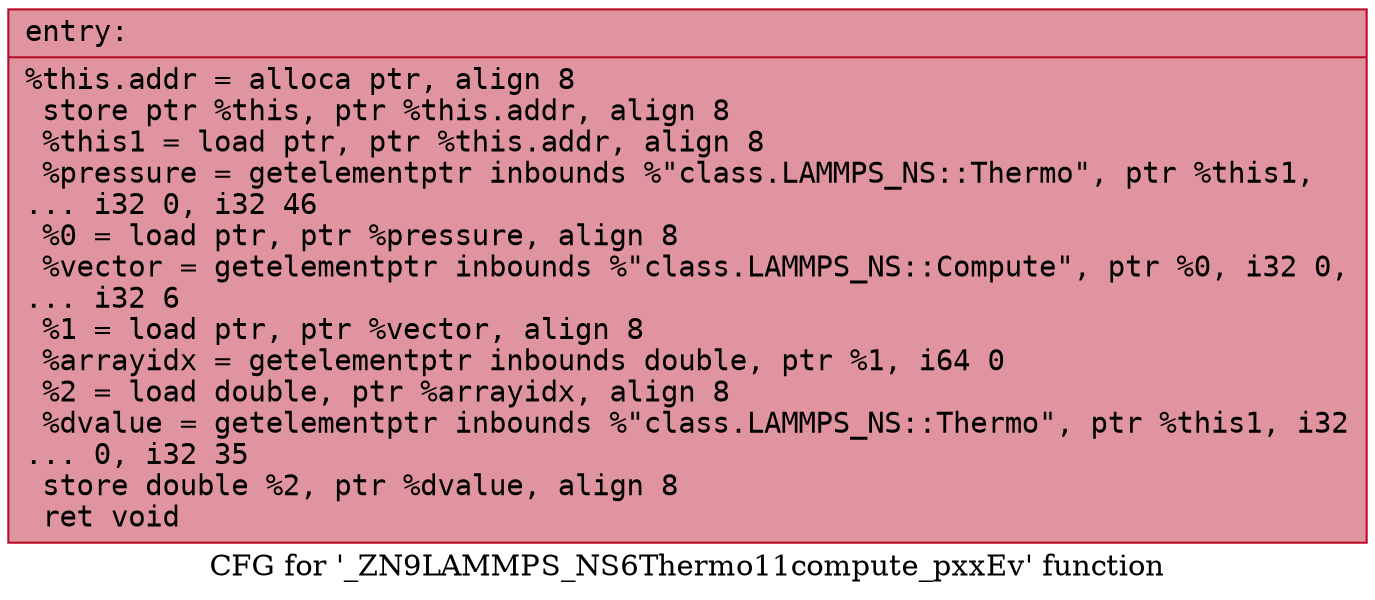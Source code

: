 digraph "CFG for '_ZN9LAMMPS_NS6Thermo11compute_pxxEv' function" {
	label="CFG for '_ZN9LAMMPS_NS6Thermo11compute_pxxEv' function";

	Node0x55bd404fe220 [shape=record,color="#b70d28ff", style=filled, fillcolor="#b70d2870" fontname="Courier",label="{entry:\l|  %this.addr = alloca ptr, align 8\l  store ptr %this, ptr %this.addr, align 8\l  %this1 = load ptr, ptr %this.addr, align 8\l  %pressure = getelementptr inbounds %\"class.LAMMPS_NS::Thermo\", ptr %this1,\l... i32 0, i32 46\l  %0 = load ptr, ptr %pressure, align 8\l  %vector = getelementptr inbounds %\"class.LAMMPS_NS::Compute\", ptr %0, i32 0,\l... i32 6\l  %1 = load ptr, ptr %vector, align 8\l  %arrayidx = getelementptr inbounds double, ptr %1, i64 0\l  %2 = load double, ptr %arrayidx, align 8\l  %dvalue = getelementptr inbounds %\"class.LAMMPS_NS::Thermo\", ptr %this1, i32\l... 0, i32 35\l  store double %2, ptr %dvalue, align 8\l  ret void\l}"];
}
